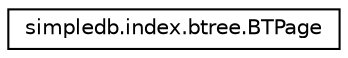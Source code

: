 digraph "Graphical Class Hierarchy"
{
  edge [fontname="Helvetica",fontsize="10",labelfontname="Helvetica",labelfontsize="10"];
  node [fontname="Helvetica",fontsize="10",shape=record];
  rankdir="LR";
  Node0 [label="simpledb.index.btree.BTPage",height=0.2,width=0.4,color="black", fillcolor="white", style="filled",URL="$classsimpledb_1_1index_1_1btree_1_1BTPage.html"];
}
